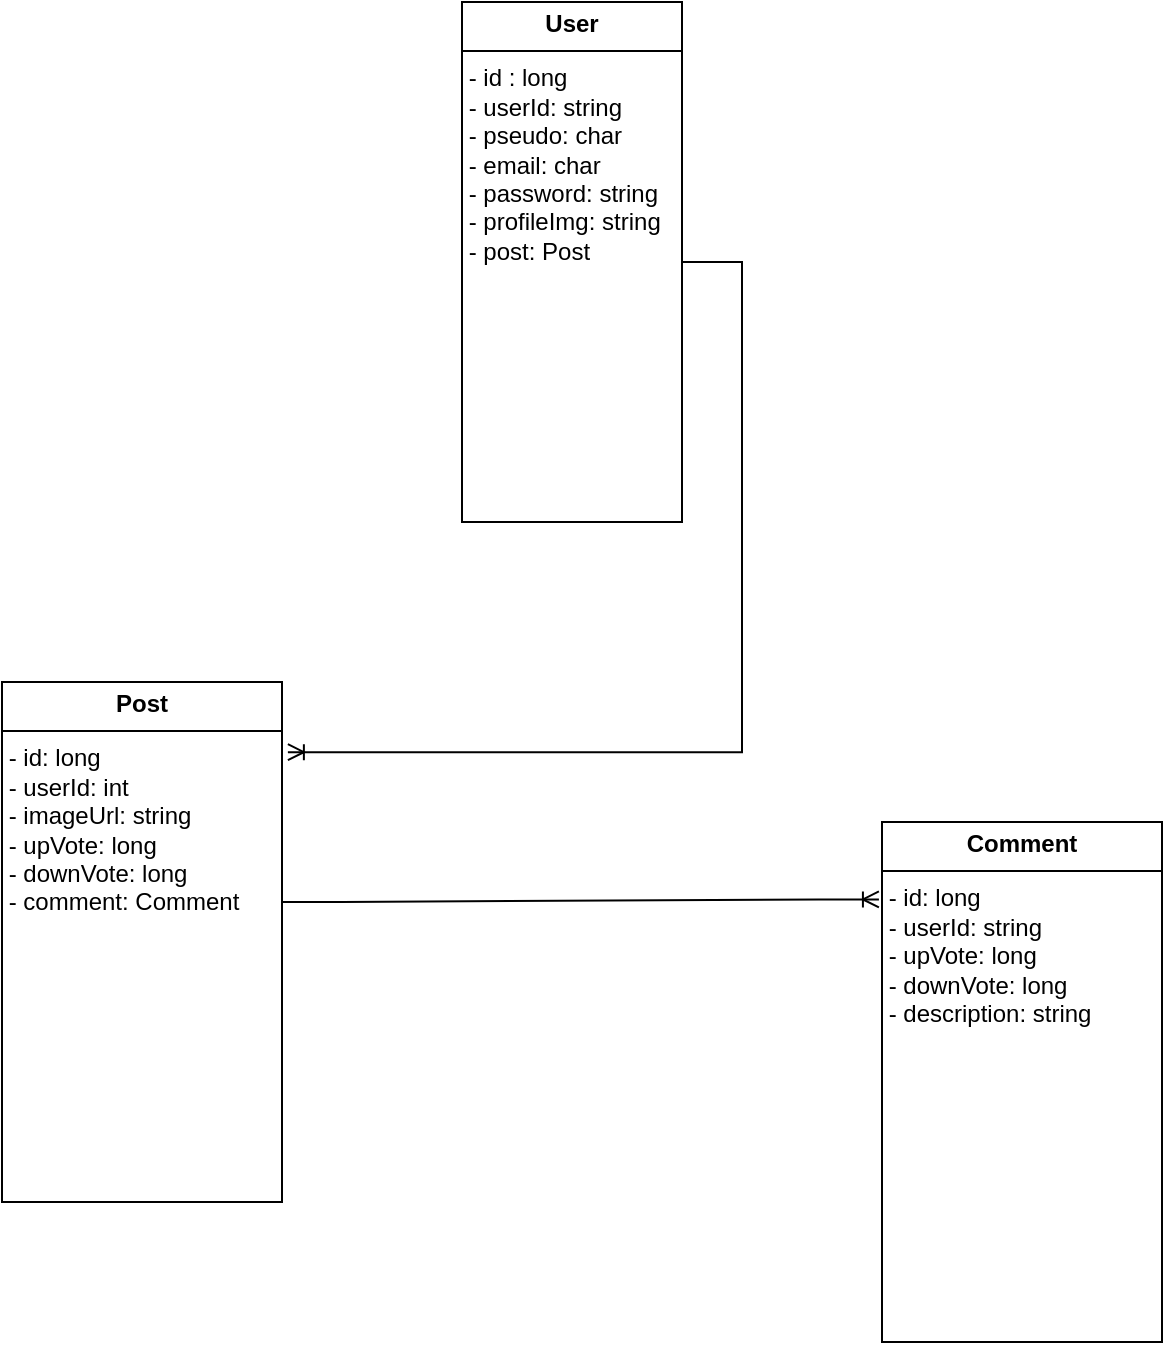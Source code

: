 <mxfile version="24.7.16">
  <diagram name="Page-1" id="rnB9Sl1U5kSS0szywcif">
    <mxGraphModel dx="819" dy="449" grid="1" gridSize="10" guides="1" tooltips="1" connect="1" arrows="1" fold="1" page="1" pageScale="1" pageWidth="827" pageHeight="1169" math="0" shadow="0">
      <root>
        <mxCell id="0" />
        <mxCell id="1" parent="0" />
        <mxCell id="A5fnngF8xe87n81Fk145-1" value="&lt;p style=&quot;margin:0px;margin-top:4px;text-align:center;&quot;&gt;&lt;b&gt;User&lt;/b&gt;&lt;/p&gt;&lt;hr size=&quot;1&quot; style=&quot;border-style:solid;&quot;&gt;&lt;div style=&quot;height:2px;&quot;&gt;&amp;nbsp;- id : long&lt;br&gt;&amp;nbsp;- userId: string&lt;br&gt;&amp;nbsp;- pseudo: char&lt;br&gt;&amp;nbsp;- email: char&lt;br&gt;&amp;nbsp;- password: string&lt;br&gt;&amp;nbsp;- profileImg: string&lt;br&gt;&amp;nbsp;- post: Post&lt;br&gt;&lt;/div&gt;" style="verticalAlign=top;align=left;overflow=fill;html=1;whiteSpace=wrap;" parent="1" vertex="1">
          <mxGeometry x="750" y="170" width="110" height="260" as="geometry" />
        </mxCell>
        <mxCell id="A5fnngF8xe87n81Fk145-5" value="&lt;p style=&quot;margin:0px;margin-top:4px;text-align:center;&quot;&gt;&lt;b&gt;Post&lt;/b&gt;&lt;/p&gt;&lt;hr size=&quot;1&quot; style=&quot;border-style:solid;&quot;&gt;&lt;div style=&quot;height:2px;&quot;&gt;&amp;nbsp;- id: long&lt;br&gt;&amp;nbsp;- userId: int&lt;br&gt;&amp;nbsp;- imageUrl: string&lt;br&gt;&amp;nbsp;- upVote: long&lt;br&gt;&amp;nbsp;- downVote: long&lt;br&gt;&amp;nbsp;- comment: Comment&lt;/div&gt;&lt;div style=&quot;height:2px;&quot;&gt;&lt;br&gt;&lt;/div&gt;&lt;div style=&quot;height:2px;&quot;&gt;&lt;br&gt;&lt;/div&gt;&lt;div style=&quot;height:2px;&quot;&gt;&lt;br&gt;&lt;/div&gt;" style="verticalAlign=top;align=left;overflow=fill;html=1;whiteSpace=wrap;" parent="1" vertex="1">
          <mxGeometry x="520" y="510" width="140" height="260" as="geometry" />
        </mxCell>
        <mxCell id="A5fnngF8xe87n81Fk145-6" value="&lt;p style=&quot;margin:0px;margin-top:4px;text-align:center;&quot;&gt;&lt;b&gt;Comment&lt;/b&gt;&lt;/p&gt;&lt;hr size=&quot;1&quot; style=&quot;border-style:solid;&quot;&gt;&lt;div style=&quot;height:2px;&quot;&gt;&amp;nbsp;- id: long&lt;br&gt;&amp;nbsp;- userId: string&amp;nbsp;&lt;br&gt;&amp;nbsp;- upVote: long&lt;br&gt;&amp;nbsp;- downVote: long&lt;br&gt;&amp;nbsp;- description: string&lt;/div&gt;&lt;div style=&quot;height:2px;&quot;&gt;&lt;br&gt;&lt;/div&gt;&lt;div style=&quot;height:2px;&quot;&gt;&lt;br&gt;&lt;/div&gt;&lt;div style=&quot;height:2px;&quot;&gt;&lt;br&gt;&lt;/div&gt;" style="verticalAlign=top;align=left;overflow=fill;html=1;whiteSpace=wrap;" parent="1" vertex="1">
          <mxGeometry x="960" y="580" width="140" height="260" as="geometry" />
        </mxCell>
        <mxCell id="A5fnngF8xe87n81Fk145-7" value="" style="edgeStyle=entityRelationEdgeStyle;fontSize=12;html=1;endArrow=ERoneToMany;rounded=0;entryX=1.021;entryY=0.135;entryDx=0;entryDy=0;entryPerimeter=0;" parent="1" edge="1" target="A5fnngF8xe87n81Fk145-5">
          <mxGeometry width="100" height="100" relative="1" as="geometry">
            <mxPoint x="860" y="300" as="sourcePoint" />
            <mxPoint x="960" y="200" as="targetPoint" />
            <Array as="points">
              <mxPoint x="880" y="300" />
            </Array>
          </mxGeometry>
        </mxCell>
        <mxCell id="3YCWwHzFcZoNwbxEQ-O3-2" value="" style="edgeStyle=entityRelationEdgeStyle;fontSize=12;html=1;endArrow=ERoneToMany;rounded=0;entryX=-0.011;entryY=0.149;entryDx=0;entryDy=0;entryPerimeter=0;" edge="1" parent="1" target="A5fnngF8xe87n81Fk145-6">
          <mxGeometry width="100" height="100" relative="1" as="geometry">
            <mxPoint x="660" y="620" as="sourcePoint" />
            <mxPoint x="460" y="865" as="targetPoint" />
            <Array as="points">
              <mxPoint x="677" y="620" />
            </Array>
          </mxGeometry>
        </mxCell>
      </root>
    </mxGraphModel>
  </diagram>
</mxfile>
